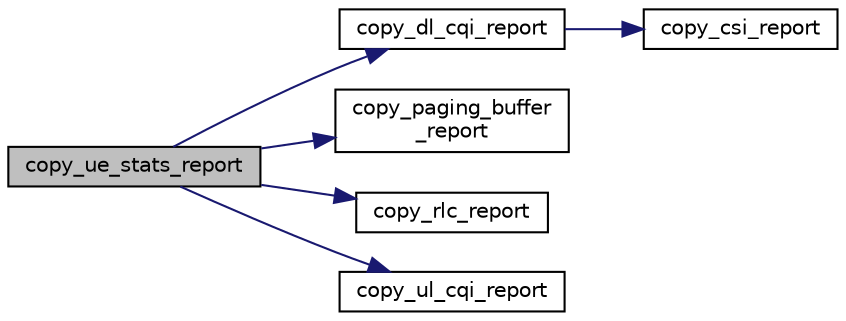 digraph "copy_ue_stats_report"
{
 // LATEX_PDF_SIZE
  edge [fontname="Helvetica",fontsize="10",labelfontname="Helvetica",labelfontsize="10"];
  node [fontname="Helvetica",fontsize="10",shape=record];
  rankdir="LR";
  Node1 [label="copy_ue_stats_report",height=0.2,width=0.4,color="black", fillcolor="grey75", style="filled", fontcolor="black",tooltip=" "];
  Node1 -> Node2 [color="midnightblue",fontsize="10",style="solid",fontname="Helvetica"];
  Node2 [label="copy_dl_cqi_report",height=0.2,width=0.4,color="black", fillcolor="white", style="filled",URL="$flexran__agent__mac__internal_8c.html#a52fac06d80af91068409560661308fde",tooltip=" "];
  Node2 -> Node3 [color="midnightblue",fontsize="10",style="solid",fontname="Helvetica"];
  Node3 [label="copy_csi_report",height=0.2,width=0.4,color="black", fillcolor="white", style="filled",URL="$flexran__agent__mac__internal_8c.html#a1c7aafd2d56e8c3d091286179b71179d",tooltip=" "];
  Node1 -> Node4 [color="midnightblue",fontsize="10",style="solid",fontname="Helvetica"];
  Node4 [label="copy_paging_buffer\l_report",height=0.2,width=0.4,color="black", fillcolor="white", style="filled",URL="$flexran__agent__mac__internal_8c.html#ad05ce541659ff7c795a973981dc6fcd4",tooltip=" "];
  Node1 -> Node5 [color="midnightblue",fontsize="10",style="solid",fontname="Helvetica"];
  Node5 [label="copy_rlc_report",height=0.2,width=0.4,color="black", fillcolor="white", style="filled",URL="$flexran__agent__mac__internal_8c.html#a142c6a5712e645d161ba80f6409d7b7c",tooltip=" "];
  Node1 -> Node6 [color="midnightblue",fontsize="10",style="solid",fontname="Helvetica"];
  Node6 [label="copy_ul_cqi_report",height=0.2,width=0.4,color="black", fillcolor="white", style="filled",URL="$flexran__agent__mac__internal_8c.html#a090be52785074b1a6f8751df92ac1203",tooltip=" "];
}
